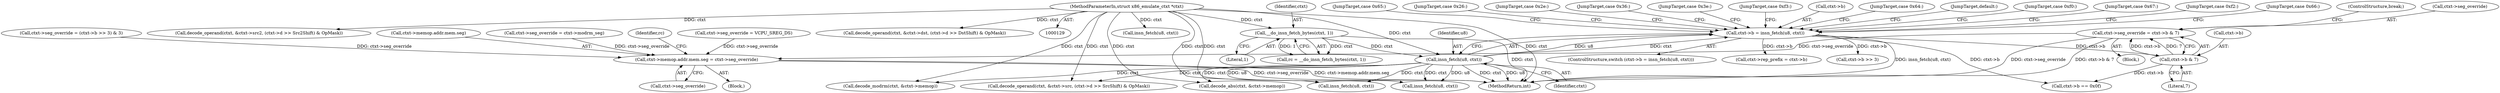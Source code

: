 digraph "0_linux_a430c9166312e1aa3d80bce32374233bdbfeba32@pointer" {
"1000338" [label="(Call,ctxt->seg_override = ctxt->b & 7)"];
"1000342" [label="(Call,ctxt->b & 7)"];
"1000273" [label="(Call,ctxt->b = insn_fetch(u8, ctxt))"];
"1000277" [label="(Call,insn_fetch(u8, ctxt))"];
"1000221" [label="(Call,__do_insn_fetch_bytes(ctxt, 1))"];
"1000130" [label="(MethodParameterIn,struct x86_emulate_ctxt *ctxt)"];
"1000924" [label="(Call,ctxt->memop.addr.mem.seg = ctxt->seg_override)"];
"1000369" [label="(JumpTarget,case 0xf2:)"];
"1000281" [label="(JumpTarget,case 0x66:)"];
"1000334" [label="(JumpTarget,case 0x65:)"];
"1000939" [label="(Call,decode_operand(ctxt, &ctxt->src, (ctxt->d >> SrcShift) & OpMask))"];
"1000321" [label="(Call,ctxt->seg_override = (ctxt->b >> 3) & 3)"];
"1000925" [label="(Call,ctxt->memop.addr.mem.seg)"];
"1000272" [label="(ControlStructure,switch (ctxt->b = insn_fetch(u8, ctxt)))"];
"1000314" [label="(JumpTarget,case 0x26:)"];
"1000315" [label="(JumpTarget,case 0x2e:)"];
"1000889" [label="(Call,ctxt->seg_override = ctxt->modrm_seg)"];
"1000316" [label="(JumpTarget,case 0x36:)"];
"1000273" [label="(Call,ctxt->b = insn_fetch(u8, ctxt))"];
"1000346" [label="(Literal,7)"];
"1000447" [label="(Call,insn_fetch(u8, ctxt))"];
"1000223" [label="(Literal,1)"];
"1000317" [label="(JumpTarget,case 0x3e:)"];
"1000421" [label="(Call,insn_fetch(u8, ctxt))"];
"1000219" [label="(Call,rc = __do_insn_fetch_bytes(ctxt, 1))"];
"1000959" [label="(Call,decode_operand(ctxt, &ctxt->src2, (ctxt->d >> Src2Shift) & OpMask))"];
"1000370" [label="(JumpTarget,case 0xf3:)"];
"1000347" [label="(ControlStructure,break;)"];
"1000406" [label="(Call,ctxt->b == 0x0f)"];
"1000280" [label="(Block,)"];
"1000222" [label="(Identifier,ctxt)"];
"1001017" [label="(MethodReturn,int)"];
"1000133" [label="(Block,)"];
"1000934" [label="(Call,ctxt->seg_override)"];
"1000274" [label="(Call,ctxt->b)"];
"1000221" [label="(Call,__do_insn_fetch_bytes(ctxt, 1))"];
"1000339" [label="(Call,ctxt->seg_override)"];
"1000342" [label="(Call,ctxt->b & 7)"];
"1000371" [label="(Call,ctxt->rep_prefix = ctxt->b)"];
"1000326" [label="(Call,ctxt->b >> 3)"];
"1000905" [label="(Call,decode_abs(ctxt, &ctxt->memop))"];
"1000333" [label="(JumpTarget,case 0x64:)"];
"1000924" [label="(Call,ctxt->memop.addr.mem.seg = ctxt->seg_override)"];
"1000474" [label="(Call,insn_fetch(u8, ctxt))"];
"1000278" [label="(Identifier,u8)"];
"1000277" [label="(Call,insn_fetch(u8, ctxt))"];
"1000279" [label="(Identifier,ctxt)"];
"1000130" [label="(MethodParameterIn,struct x86_emulate_ctxt *ctxt)"];
"1000876" [label="(Call,decode_modrm(ctxt, &ctxt->memop))"];
"1000338" [label="(Call,ctxt->seg_override = ctxt->b & 7)"];
"1000343" [label="(Call,ctxt->b)"];
"1000979" [label="(Call,decode_operand(ctxt, &ctxt->dst, (ctxt->d >> DstShift) & OpMask))"];
"1000938" [label="(Identifier,rc)"];
"1000919" [label="(Call,ctxt->seg_override = VCPU_SREG_DS)"];
"1000379" [label="(JumpTarget,default:)"];
"1000362" [label="(JumpTarget,case 0xf0:)"];
"1000293" [label="(JumpTarget,case 0x67:)"];
"1000338" -> "1000280"  [label="AST: "];
"1000338" -> "1000342"  [label="CFG: "];
"1000339" -> "1000338"  [label="AST: "];
"1000342" -> "1000338"  [label="AST: "];
"1000347" -> "1000338"  [label="CFG: "];
"1000338" -> "1001017"  [label="DDG: ctxt->seg_override"];
"1000338" -> "1001017"  [label="DDG: ctxt->b & 7"];
"1000342" -> "1000338"  [label="DDG: ctxt->b"];
"1000342" -> "1000338"  [label="DDG: 7"];
"1000338" -> "1000924"  [label="DDG: ctxt->seg_override"];
"1000342" -> "1000346"  [label="CFG: "];
"1000343" -> "1000342"  [label="AST: "];
"1000346" -> "1000342"  [label="AST: "];
"1000273" -> "1000342"  [label="DDG: ctxt->b"];
"1000342" -> "1000406"  [label="DDG: ctxt->b"];
"1000273" -> "1000272"  [label="AST: "];
"1000273" -> "1000277"  [label="CFG: "];
"1000274" -> "1000273"  [label="AST: "];
"1000277" -> "1000273"  [label="AST: "];
"1000281" -> "1000273"  [label="CFG: "];
"1000293" -> "1000273"  [label="CFG: "];
"1000314" -> "1000273"  [label="CFG: "];
"1000315" -> "1000273"  [label="CFG: "];
"1000316" -> "1000273"  [label="CFG: "];
"1000317" -> "1000273"  [label="CFG: "];
"1000333" -> "1000273"  [label="CFG: "];
"1000334" -> "1000273"  [label="CFG: "];
"1000362" -> "1000273"  [label="CFG: "];
"1000369" -> "1000273"  [label="CFG: "];
"1000370" -> "1000273"  [label="CFG: "];
"1000379" -> "1000273"  [label="CFG: "];
"1000273" -> "1001017"  [label="DDG: insn_fetch(u8, ctxt)"];
"1000277" -> "1000273"  [label="DDG: u8"];
"1000277" -> "1000273"  [label="DDG: ctxt"];
"1000273" -> "1000326"  [label="DDG: ctxt->b"];
"1000273" -> "1000371"  [label="DDG: ctxt->b"];
"1000273" -> "1000406"  [label="DDG: ctxt->b"];
"1000277" -> "1000279"  [label="CFG: "];
"1000278" -> "1000277"  [label="AST: "];
"1000279" -> "1000277"  [label="AST: "];
"1000277" -> "1001017"  [label="DDG: u8"];
"1000277" -> "1001017"  [label="DDG: ctxt"];
"1000221" -> "1000277"  [label="DDG: ctxt"];
"1000130" -> "1000277"  [label="DDG: ctxt"];
"1000277" -> "1000421"  [label="DDG: u8"];
"1000277" -> "1000421"  [label="DDG: ctxt"];
"1000277" -> "1000474"  [label="DDG: u8"];
"1000277" -> "1000474"  [label="DDG: ctxt"];
"1000277" -> "1000876"  [label="DDG: ctxt"];
"1000277" -> "1000905"  [label="DDG: ctxt"];
"1000277" -> "1000939"  [label="DDG: ctxt"];
"1000221" -> "1000219"  [label="AST: "];
"1000221" -> "1000223"  [label="CFG: "];
"1000222" -> "1000221"  [label="AST: "];
"1000223" -> "1000221"  [label="AST: "];
"1000219" -> "1000221"  [label="CFG: "];
"1000221" -> "1001017"  [label="DDG: ctxt"];
"1000221" -> "1000219"  [label="DDG: ctxt"];
"1000221" -> "1000219"  [label="DDG: 1"];
"1000130" -> "1000221"  [label="DDG: ctxt"];
"1000130" -> "1000129"  [label="AST: "];
"1000130" -> "1001017"  [label="DDG: ctxt"];
"1000130" -> "1000421"  [label="DDG: ctxt"];
"1000130" -> "1000447"  [label="DDG: ctxt"];
"1000130" -> "1000474"  [label="DDG: ctxt"];
"1000130" -> "1000876"  [label="DDG: ctxt"];
"1000130" -> "1000905"  [label="DDG: ctxt"];
"1000130" -> "1000939"  [label="DDG: ctxt"];
"1000130" -> "1000959"  [label="DDG: ctxt"];
"1000130" -> "1000979"  [label="DDG: ctxt"];
"1000924" -> "1000133"  [label="AST: "];
"1000924" -> "1000934"  [label="CFG: "];
"1000925" -> "1000924"  [label="AST: "];
"1000934" -> "1000924"  [label="AST: "];
"1000938" -> "1000924"  [label="CFG: "];
"1000924" -> "1001017"  [label="DDG: ctxt->seg_override"];
"1000924" -> "1001017"  [label="DDG: ctxt->memop.addr.mem.seg"];
"1000919" -> "1000924"  [label="DDG: ctxt->seg_override"];
"1000889" -> "1000924"  [label="DDG: ctxt->seg_override"];
"1000321" -> "1000924"  [label="DDG: ctxt->seg_override"];
}
